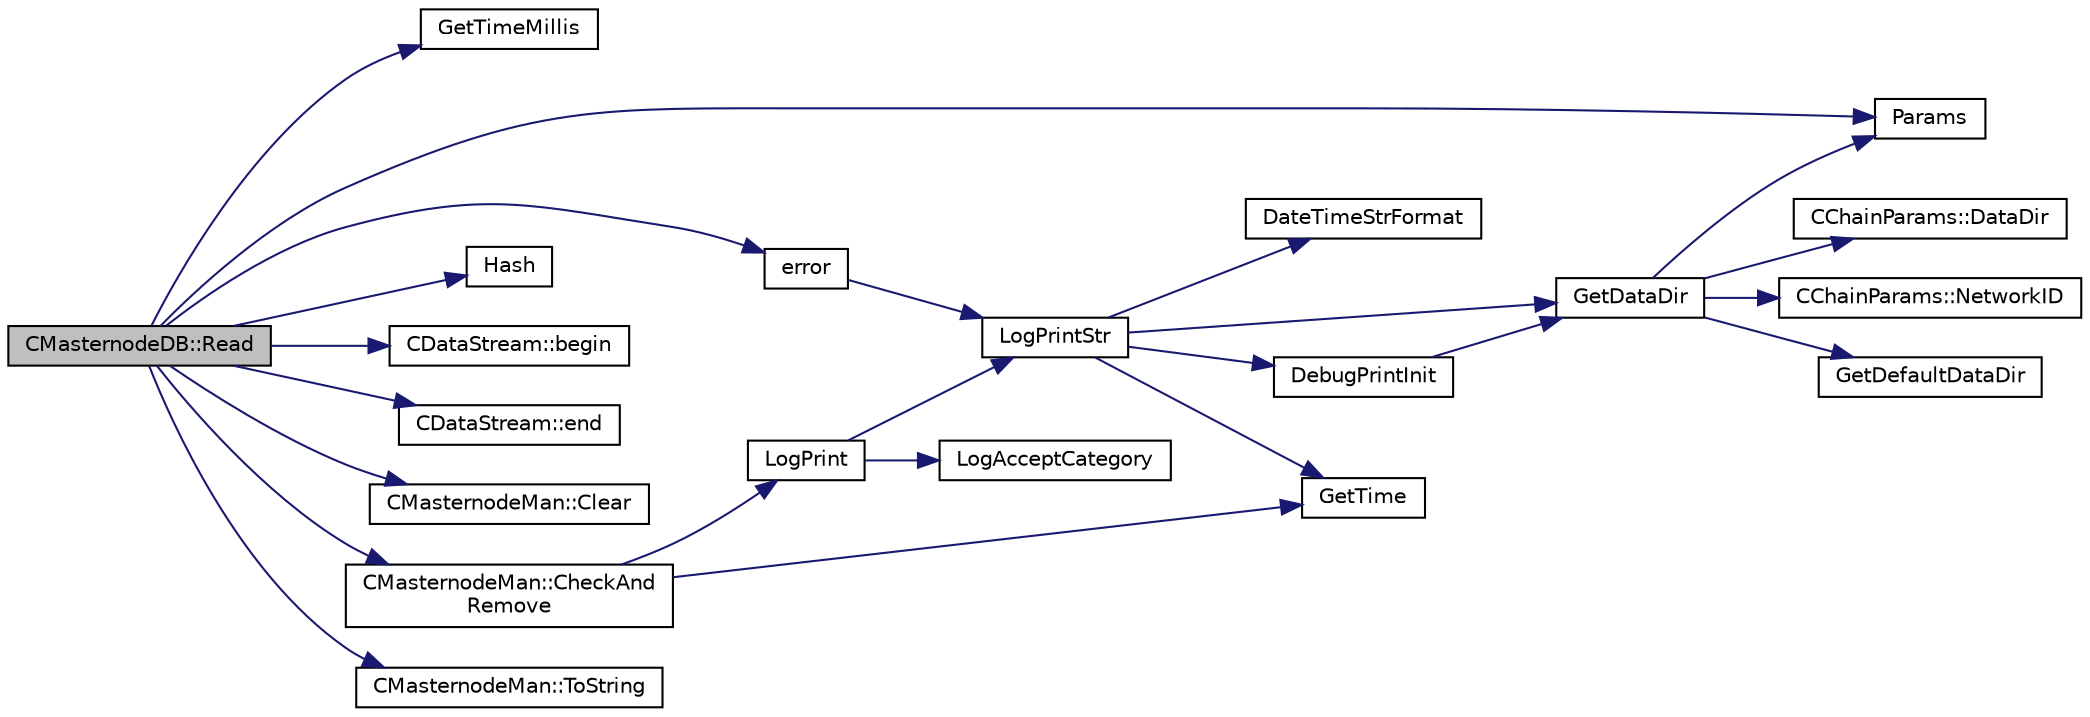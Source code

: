 digraph "CMasternodeDB::Read"
{
  edge [fontname="Helvetica",fontsize="10",labelfontname="Helvetica",labelfontsize="10"];
  node [fontname="Helvetica",fontsize="10",shape=record];
  rankdir="LR";
  Node7 [label="CMasternodeDB::Read",height=0.2,width=0.4,color="black", fillcolor="grey75", style="filled", fontcolor="black"];
  Node7 -> Node8 [color="midnightblue",fontsize="10",style="solid",fontname="Helvetica"];
  Node8 [label="GetTimeMillis",height=0.2,width=0.4,color="black", fillcolor="white", style="filled",URL="$d8/d3c/util_8h.html#a139d0fe6387b9e230a9b8bb12d9b43b9"];
  Node7 -> Node9 [color="midnightblue",fontsize="10",style="solid",fontname="Helvetica"];
  Node9 [label="error",height=0.2,width=0.4,color="black", fillcolor="white", style="filled",URL="$d8/d3c/util_8h.html#af8985880cf4ef26df0a5aa2ffcb76662"];
  Node9 -> Node10 [color="midnightblue",fontsize="10",style="solid",fontname="Helvetica"];
  Node10 [label="LogPrintStr",height=0.2,width=0.4,color="black", fillcolor="white", style="filled",URL="$d8/d3c/util_8h.html#afd4c3002b2797c0560adddb6af3ca1da"];
  Node10 -> Node11 [color="midnightblue",fontsize="10",style="solid",fontname="Helvetica"];
  Node11 [label="DebugPrintInit",height=0.2,width=0.4,color="black", fillcolor="white", style="filled",URL="$df/d2d/util_8cpp.html#a751ff5f21d880737811136b5e0bcea12"];
  Node11 -> Node12 [color="midnightblue",fontsize="10",style="solid",fontname="Helvetica"];
  Node12 [label="GetDataDir",height=0.2,width=0.4,color="black", fillcolor="white", style="filled",URL="$df/d2d/util_8cpp.html#ab83866a054745d4b30a3948a1b44beba"];
  Node12 -> Node13 [color="midnightblue",fontsize="10",style="solid",fontname="Helvetica"];
  Node13 [label="Params",height=0.2,width=0.4,color="black", fillcolor="white", style="filled",URL="$df/dbf/chainparams_8cpp.html#ace5c5b706d71a324a417dd2db394fd4a",tooltip="Return the currently selected parameters. "];
  Node12 -> Node14 [color="midnightblue",fontsize="10",style="solid",fontname="Helvetica"];
  Node14 [label="CChainParams::NetworkID",height=0.2,width=0.4,color="black", fillcolor="white", style="filled",URL="$d1/d4f/class_c_chain_params.html#a90dc493ec0c0325c98c3ac06eb99862b"];
  Node12 -> Node15 [color="midnightblue",fontsize="10",style="solid",fontname="Helvetica"];
  Node15 [label="GetDefaultDataDir",height=0.2,width=0.4,color="black", fillcolor="white", style="filled",URL="$df/d2d/util_8cpp.html#ab272995de020a3bcbf743be630e485c6"];
  Node12 -> Node16 [color="midnightblue",fontsize="10",style="solid",fontname="Helvetica"];
  Node16 [label="CChainParams::DataDir",height=0.2,width=0.4,color="black", fillcolor="white", style="filled",URL="$d1/d4f/class_c_chain_params.html#a959488b5d8e6fe62857940b831d73a78"];
  Node10 -> Node12 [color="midnightblue",fontsize="10",style="solid",fontname="Helvetica"];
  Node10 -> Node17 [color="midnightblue",fontsize="10",style="solid",fontname="Helvetica"];
  Node17 [label="DateTimeStrFormat",height=0.2,width=0.4,color="black", fillcolor="white", style="filled",URL="$df/d2d/util_8cpp.html#a749bc6776c8ec72d7c5e4dea56aee415"];
  Node10 -> Node18 [color="midnightblue",fontsize="10",style="solid",fontname="Helvetica"];
  Node18 [label="GetTime",height=0.2,width=0.4,color="black", fillcolor="white", style="filled",URL="$df/d2d/util_8cpp.html#a46fac5fba8ba905b5f9acb364f5d8c6f"];
  Node7 -> Node19 [color="midnightblue",fontsize="10",style="solid",fontname="Helvetica"];
  Node19 [label="Hash",height=0.2,width=0.4,color="black", fillcolor="white", style="filled",URL="$db/dfb/hash_8h.html#ab3f6c437460137530d86e09c2c102e99"];
  Node7 -> Node20 [color="midnightblue",fontsize="10",style="solid",fontname="Helvetica"];
  Node20 [label="CDataStream::begin",height=0.2,width=0.4,color="black", fillcolor="white", style="filled",URL="$d5/d41/class_c_data_stream.html#a2355d11752d8622badfbc03e9ed192fd"];
  Node7 -> Node21 [color="midnightblue",fontsize="10",style="solid",fontname="Helvetica"];
  Node21 [label="CDataStream::end",height=0.2,width=0.4,color="black", fillcolor="white", style="filled",URL="$d5/d41/class_c_data_stream.html#a66409dbd4403682fe674e2e71173cab4"];
  Node7 -> Node13 [color="midnightblue",fontsize="10",style="solid",fontname="Helvetica"];
  Node7 -> Node22 [color="midnightblue",fontsize="10",style="solid",fontname="Helvetica"];
  Node22 [label="CMasternodeMan::Clear",height=0.2,width=0.4,color="black", fillcolor="white", style="filled",URL="$dc/d6b/class_c_masternode_man.html#ab18e991ea61209e6282aee80121724dd"];
  Node7 -> Node23 [color="midnightblue",fontsize="10",style="solid",fontname="Helvetica"];
  Node23 [label="CMasternodeMan::CheckAnd\lRemove",height=0.2,width=0.4,color="black", fillcolor="white", style="filled",URL="$dc/d6b/class_c_masternode_man.html#a80d8c81259d9b7ae0d337c93d1291550"];
  Node23 -> Node24 [color="midnightblue",fontsize="10",style="solid",fontname="Helvetica"];
  Node24 [label="LogPrint",height=0.2,width=0.4,color="black", fillcolor="white", style="filled",URL="$d8/d3c/util_8h.html#aab1f837a2366f424bdc996fdf6352171"];
  Node24 -> Node25 [color="midnightblue",fontsize="10",style="solid",fontname="Helvetica"];
  Node25 [label="LogAcceptCategory",height=0.2,width=0.4,color="black", fillcolor="white", style="filled",URL="$d8/d3c/util_8h.html#a343d2a13efe00125f78d25dafb0a8d98"];
  Node24 -> Node10 [color="midnightblue",fontsize="10",style="solid",fontname="Helvetica"];
  Node23 -> Node18 [color="midnightblue",fontsize="10",style="solid",fontname="Helvetica"];
  Node7 -> Node26 [color="midnightblue",fontsize="10",style="solid",fontname="Helvetica"];
  Node26 [label="CMasternodeMan::ToString",height=0.2,width=0.4,color="black", fillcolor="white", style="filled",URL="$dc/d6b/class_c_masternode_man.html#a7308c49a95bf9313a71a0b988256cfb4"];
}
